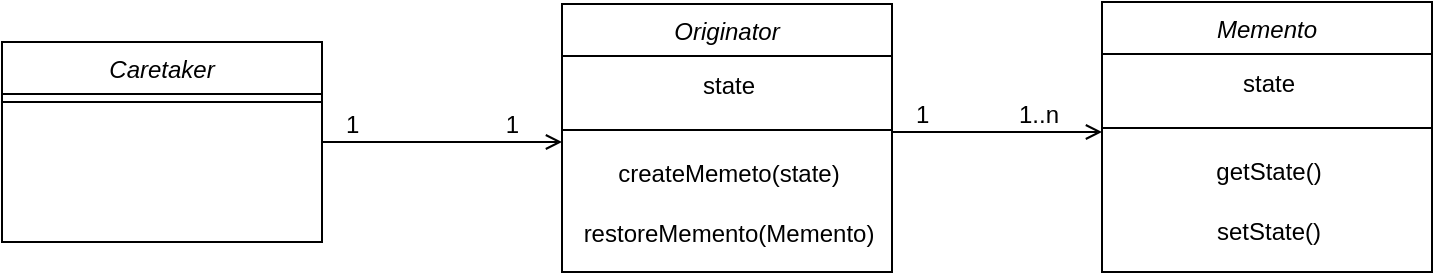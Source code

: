 <mxfile version="20.2.3" type="device"><diagram id="C5RBs43oDa-KdzZeNtuy" name="Page-1"><mxGraphModel dx="1368" dy="796" grid="1" gridSize="10" guides="1" tooltips="1" connect="1" arrows="1" fold="1" page="1" pageScale="1" pageWidth="827" pageHeight="1169" math="0" shadow="0"><root><mxCell id="WIyWlLk6GJQsqaUBKTNV-0"/><mxCell id="WIyWlLk6GJQsqaUBKTNV-1" parent="WIyWlLk6GJQsqaUBKTNV-0"/><mxCell id="FK55x2USK9bdH13wpHrb-0" value="Caretaker" style="swimlane;fontStyle=2;align=center;verticalAlign=top;childLayout=stackLayout;horizontal=1;startSize=26;horizontalStack=0;resizeParent=1;resizeLast=0;collapsible=1;marginBottom=0;rounded=0;shadow=0;strokeWidth=1;" vertex="1" parent="WIyWlLk6GJQsqaUBKTNV-1"><mxGeometry x="200" y="535" width="160" height="100" as="geometry"><mxRectangle x="230" y="140" width="160" height="26" as="alternateBounds"/></mxGeometry></mxCell><mxCell id="FK55x2USK9bdH13wpHrb-4" value="" style="line;html=1;strokeWidth=1;align=left;verticalAlign=middle;spacingTop=-1;spacingLeft=3;spacingRight=3;rotatable=0;labelPosition=right;points=[];portConstraint=eastwest;" vertex="1" parent="FK55x2USK9bdH13wpHrb-0"><mxGeometry y="26" width="160" height="8" as="geometry"/></mxCell><mxCell id="FK55x2USK9bdH13wpHrb-7" value="Originator" style="swimlane;fontStyle=2;align=center;verticalAlign=top;childLayout=stackLayout;horizontal=1;startSize=26;horizontalStack=0;resizeParent=1;resizeLast=0;collapsible=1;marginBottom=0;rounded=0;shadow=0;strokeWidth=1;" vertex="1" parent="WIyWlLk6GJQsqaUBKTNV-1"><mxGeometry x="480" y="516" width="165" height="134" as="geometry"><mxRectangle x="230" y="140" width="160" height="26" as="alternateBounds"/></mxGeometry></mxCell><mxCell id="FK55x2USK9bdH13wpHrb-15" value="state" style="text;html=1;align=center;verticalAlign=middle;resizable=0;points=[];autosize=1;strokeColor=none;fillColor=none;" vertex="1" parent="FK55x2USK9bdH13wpHrb-7"><mxGeometry y="26" width="165" height="30" as="geometry"/></mxCell><mxCell id="FK55x2USK9bdH13wpHrb-8" value="" style="line;html=1;strokeWidth=1;align=left;verticalAlign=middle;spacingTop=-1;spacingLeft=3;spacingRight=3;rotatable=0;labelPosition=right;points=[];portConstraint=eastwest;" vertex="1" parent="FK55x2USK9bdH13wpHrb-7"><mxGeometry y="56" width="165" height="14" as="geometry"/></mxCell><mxCell id="FK55x2USK9bdH13wpHrb-16" value="createMemeto(state)" style="text;html=1;align=center;verticalAlign=middle;resizable=0;points=[];autosize=1;strokeColor=none;fillColor=none;" vertex="1" parent="FK55x2USK9bdH13wpHrb-7"><mxGeometry y="70" width="165" height="30" as="geometry"/></mxCell><mxCell id="FK55x2USK9bdH13wpHrb-17" value="restoreMemento(Memento)" style="text;html=1;align=center;verticalAlign=middle;resizable=0;points=[];autosize=1;strokeColor=none;fillColor=none;" vertex="1" parent="FK55x2USK9bdH13wpHrb-7"><mxGeometry y="100" width="165" height="30" as="geometry"/></mxCell><mxCell id="FK55x2USK9bdH13wpHrb-12" value="" style="endArrow=open;shadow=0;strokeWidth=1;rounded=0;endFill=1;edgeStyle=elbowEdgeStyle;elbow=vertical;" edge="1" parent="WIyWlLk6GJQsqaUBKTNV-1"><mxGeometry x="0.5" y="41" relative="1" as="geometry"><mxPoint x="360" y="585" as="sourcePoint"/><mxPoint x="480" y="585" as="targetPoint"/><mxPoint x="-40" y="32" as="offset"/></mxGeometry></mxCell><mxCell id="FK55x2USK9bdH13wpHrb-13" value="1" style="resizable=0;align=left;verticalAlign=bottom;labelBackgroundColor=none;fontSize=12;" connectable="0" vertex="1" parent="FK55x2USK9bdH13wpHrb-12"><mxGeometry x="-1" relative="1" as="geometry"><mxPoint x="10" as="offset"/></mxGeometry></mxCell><mxCell id="FK55x2USK9bdH13wpHrb-14" value="1" style="resizable=0;align=right;verticalAlign=bottom;labelBackgroundColor=none;fontSize=12;" connectable="0" vertex="1" parent="FK55x2USK9bdH13wpHrb-12"><mxGeometry x="1" relative="1" as="geometry"><mxPoint x="-20" as="offset"/></mxGeometry></mxCell><mxCell id="FK55x2USK9bdH13wpHrb-19" value="Memento" style="swimlane;fontStyle=2;align=center;verticalAlign=top;childLayout=stackLayout;horizontal=1;startSize=26;horizontalStack=0;resizeParent=1;resizeLast=0;collapsible=1;marginBottom=0;rounded=0;shadow=0;strokeWidth=1;" vertex="1" parent="WIyWlLk6GJQsqaUBKTNV-1"><mxGeometry x="750" y="515" width="165" height="135" as="geometry"><mxRectangle x="230" y="140" width="160" height="26" as="alternateBounds"/></mxGeometry></mxCell><mxCell id="FK55x2USK9bdH13wpHrb-20" value="state" style="text;html=1;align=center;verticalAlign=middle;resizable=0;points=[];autosize=1;strokeColor=none;fillColor=none;" vertex="1" parent="FK55x2USK9bdH13wpHrb-19"><mxGeometry y="26" width="165" height="30" as="geometry"/></mxCell><mxCell id="FK55x2USK9bdH13wpHrb-21" value="" style="line;html=1;strokeWidth=1;align=left;verticalAlign=middle;spacingTop=-1;spacingLeft=3;spacingRight=3;rotatable=0;labelPosition=right;points=[];portConstraint=eastwest;" vertex="1" parent="FK55x2USK9bdH13wpHrb-19"><mxGeometry y="56" width="165" height="14" as="geometry"/></mxCell><mxCell id="FK55x2USK9bdH13wpHrb-22" value="getState()" style="text;html=1;align=center;verticalAlign=middle;resizable=0;points=[];autosize=1;strokeColor=none;fillColor=none;" vertex="1" parent="FK55x2USK9bdH13wpHrb-19"><mxGeometry y="70" width="165" height="30" as="geometry"/></mxCell><mxCell id="FK55x2USK9bdH13wpHrb-23" value="setState()" style="text;html=1;align=center;verticalAlign=middle;resizable=0;points=[];autosize=1;strokeColor=none;fillColor=none;" vertex="1" parent="FK55x2USK9bdH13wpHrb-19"><mxGeometry y="100" width="165" height="30" as="geometry"/></mxCell><mxCell id="FK55x2USK9bdH13wpHrb-25" value="" style="endArrow=open;shadow=0;strokeWidth=1;rounded=0;endFill=1;edgeStyle=elbowEdgeStyle;elbow=vertical;" edge="1" parent="WIyWlLk6GJQsqaUBKTNV-1"><mxGeometry x="0.5" y="41" relative="1" as="geometry"><mxPoint x="645" y="580" as="sourcePoint"/><mxPoint x="750" y="580" as="targetPoint"/><mxPoint x="-40" y="32" as="offset"/></mxGeometry></mxCell><mxCell id="FK55x2USK9bdH13wpHrb-26" value="1" style="resizable=0;align=left;verticalAlign=bottom;labelBackgroundColor=none;fontSize=12;" connectable="0" vertex="1" parent="FK55x2USK9bdH13wpHrb-25"><mxGeometry x="-1" relative="1" as="geometry"><mxPoint x="10" as="offset"/></mxGeometry></mxCell><mxCell id="FK55x2USK9bdH13wpHrb-27" value="1..n" style="resizable=0;align=right;verticalAlign=bottom;labelBackgroundColor=none;fontSize=12;" connectable="0" vertex="1" parent="FK55x2USK9bdH13wpHrb-25"><mxGeometry x="1" relative="1" as="geometry"><mxPoint x="-20" as="offset"/></mxGeometry></mxCell></root></mxGraphModel></diagram></mxfile>